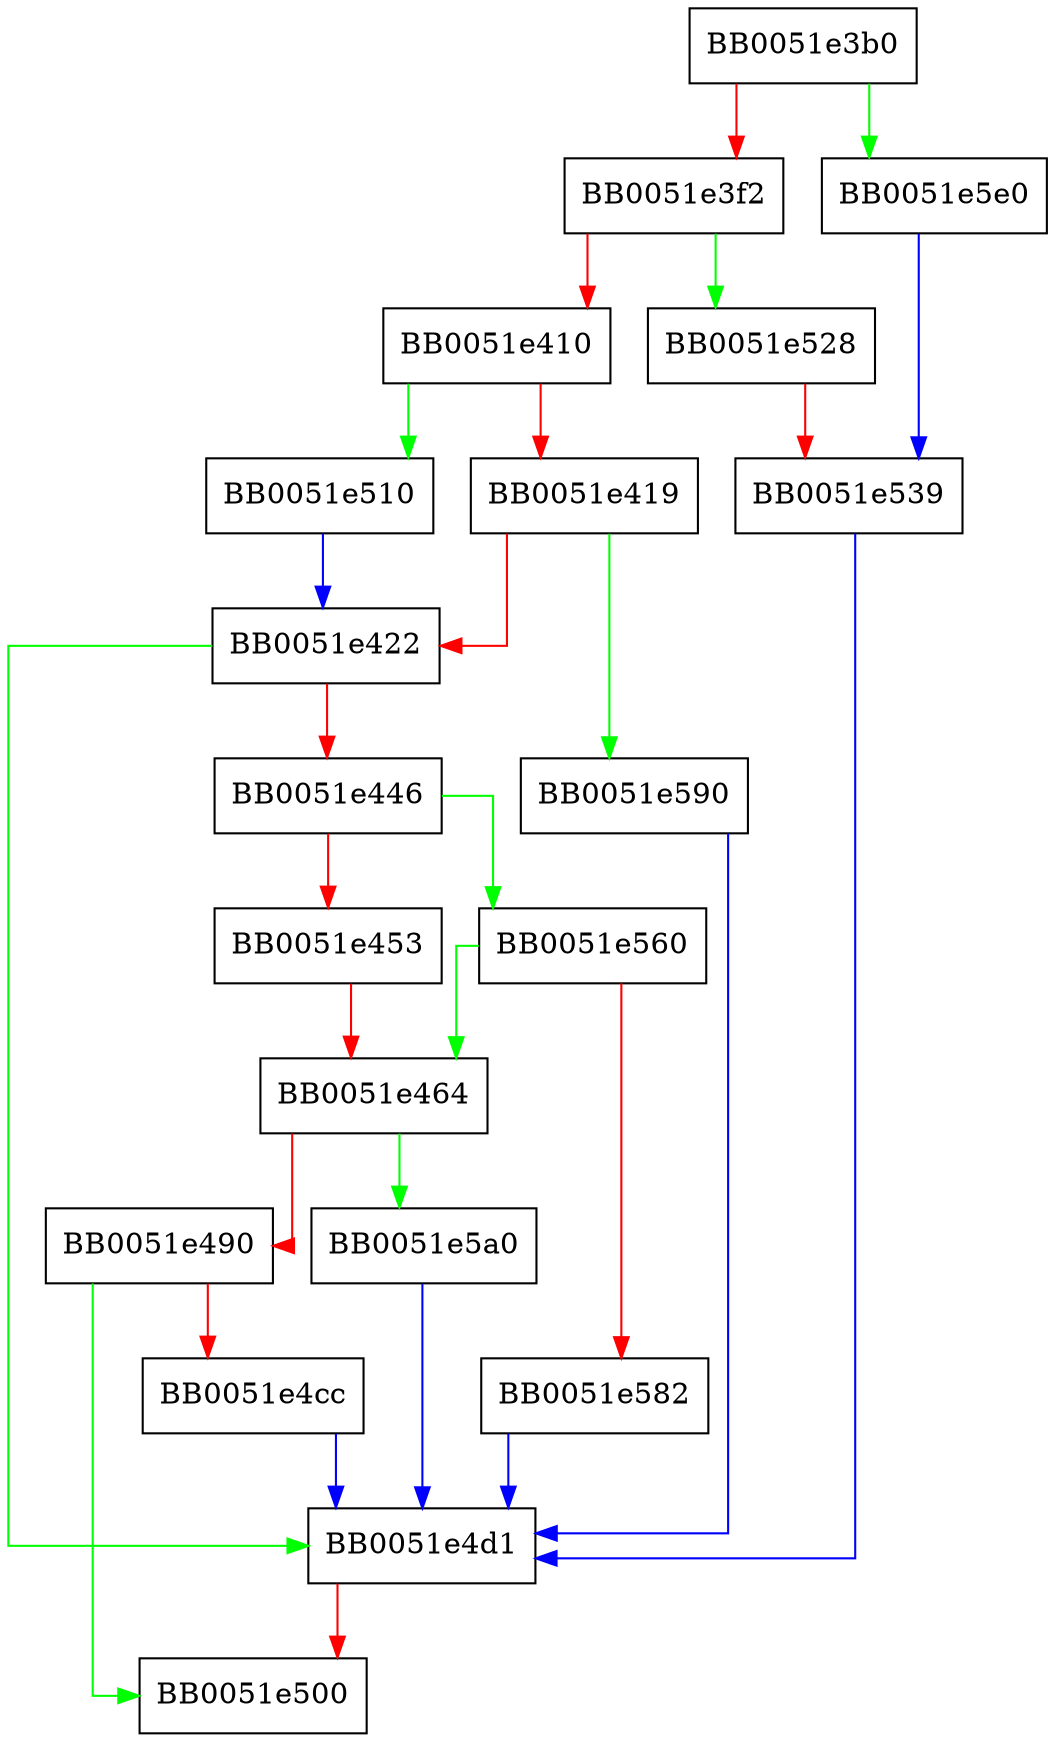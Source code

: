 digraph PKCS5_pbe_set0_algor_ex {
  node [shape="box"];
  graph [splines=ortho];
  BB0051e3b0 -> BB0051e5e0 [color="green"];
  BB0051e3b0 -> BB0051e3f2 [color="red"];
  BB0051e3f2 -> BB0051e528 [color="green"];
  BB0051e3f2 -> BB0051e410 [color="red"];
  BB0051e410 -> BB0051e510 [color="green"];
  BB0051e410 -> BB0051e419 [color="red"];
  BB0051e419 -> BB0051e590 [color="green"];
  BB0051e419 -> BB0051e422 [color="red"];
  BB0051e422 -> BB0051e4d1 [color="green"];
  BB0051e422 -> BB0051e446 [color="red"];
  BB0051e446 -> BB0051e560 [color="green"];
  BB0051e446 -> BB0051e453 [color="red"];
  BB0051e453 -> BB0051e464 [color="red"];
  BB0051e464 -> BB0051e5a0 [color="green"];
  BB0051e464 -> BB0051e490 [color="red"];
  BB0051e490 -> BB0051e500 [color="green"];
  BB0051e490 -> BB0051e4cc [color="red"];
  BB0051e4cc -> BB0051e4d1 [color="blue"];
  BB0051e4d1 -> BB0051e500 [color="red"];
  BB0051e510 -> BB0051e422 [color="blue"];
  BB0051e528 -> BB0051e539 [color="red"];
  BB0051e539 -> BB0051e4d1 [color="blue"];
  BB0051e560 -> BB0051e464 [color="green"];
  BB0051e560 -> BB0051e582 [color="red"];
  BB0051e582 -> BB0051e4d1 [color="blue"];
  BB0051e590 -> BB0051e4d1 [color="blue"];
  BB0051e5a0 -> BB0051e4d1 [color="blue"];
  BB0051e5e0 -> BB0051e539 [color="blue"];
}